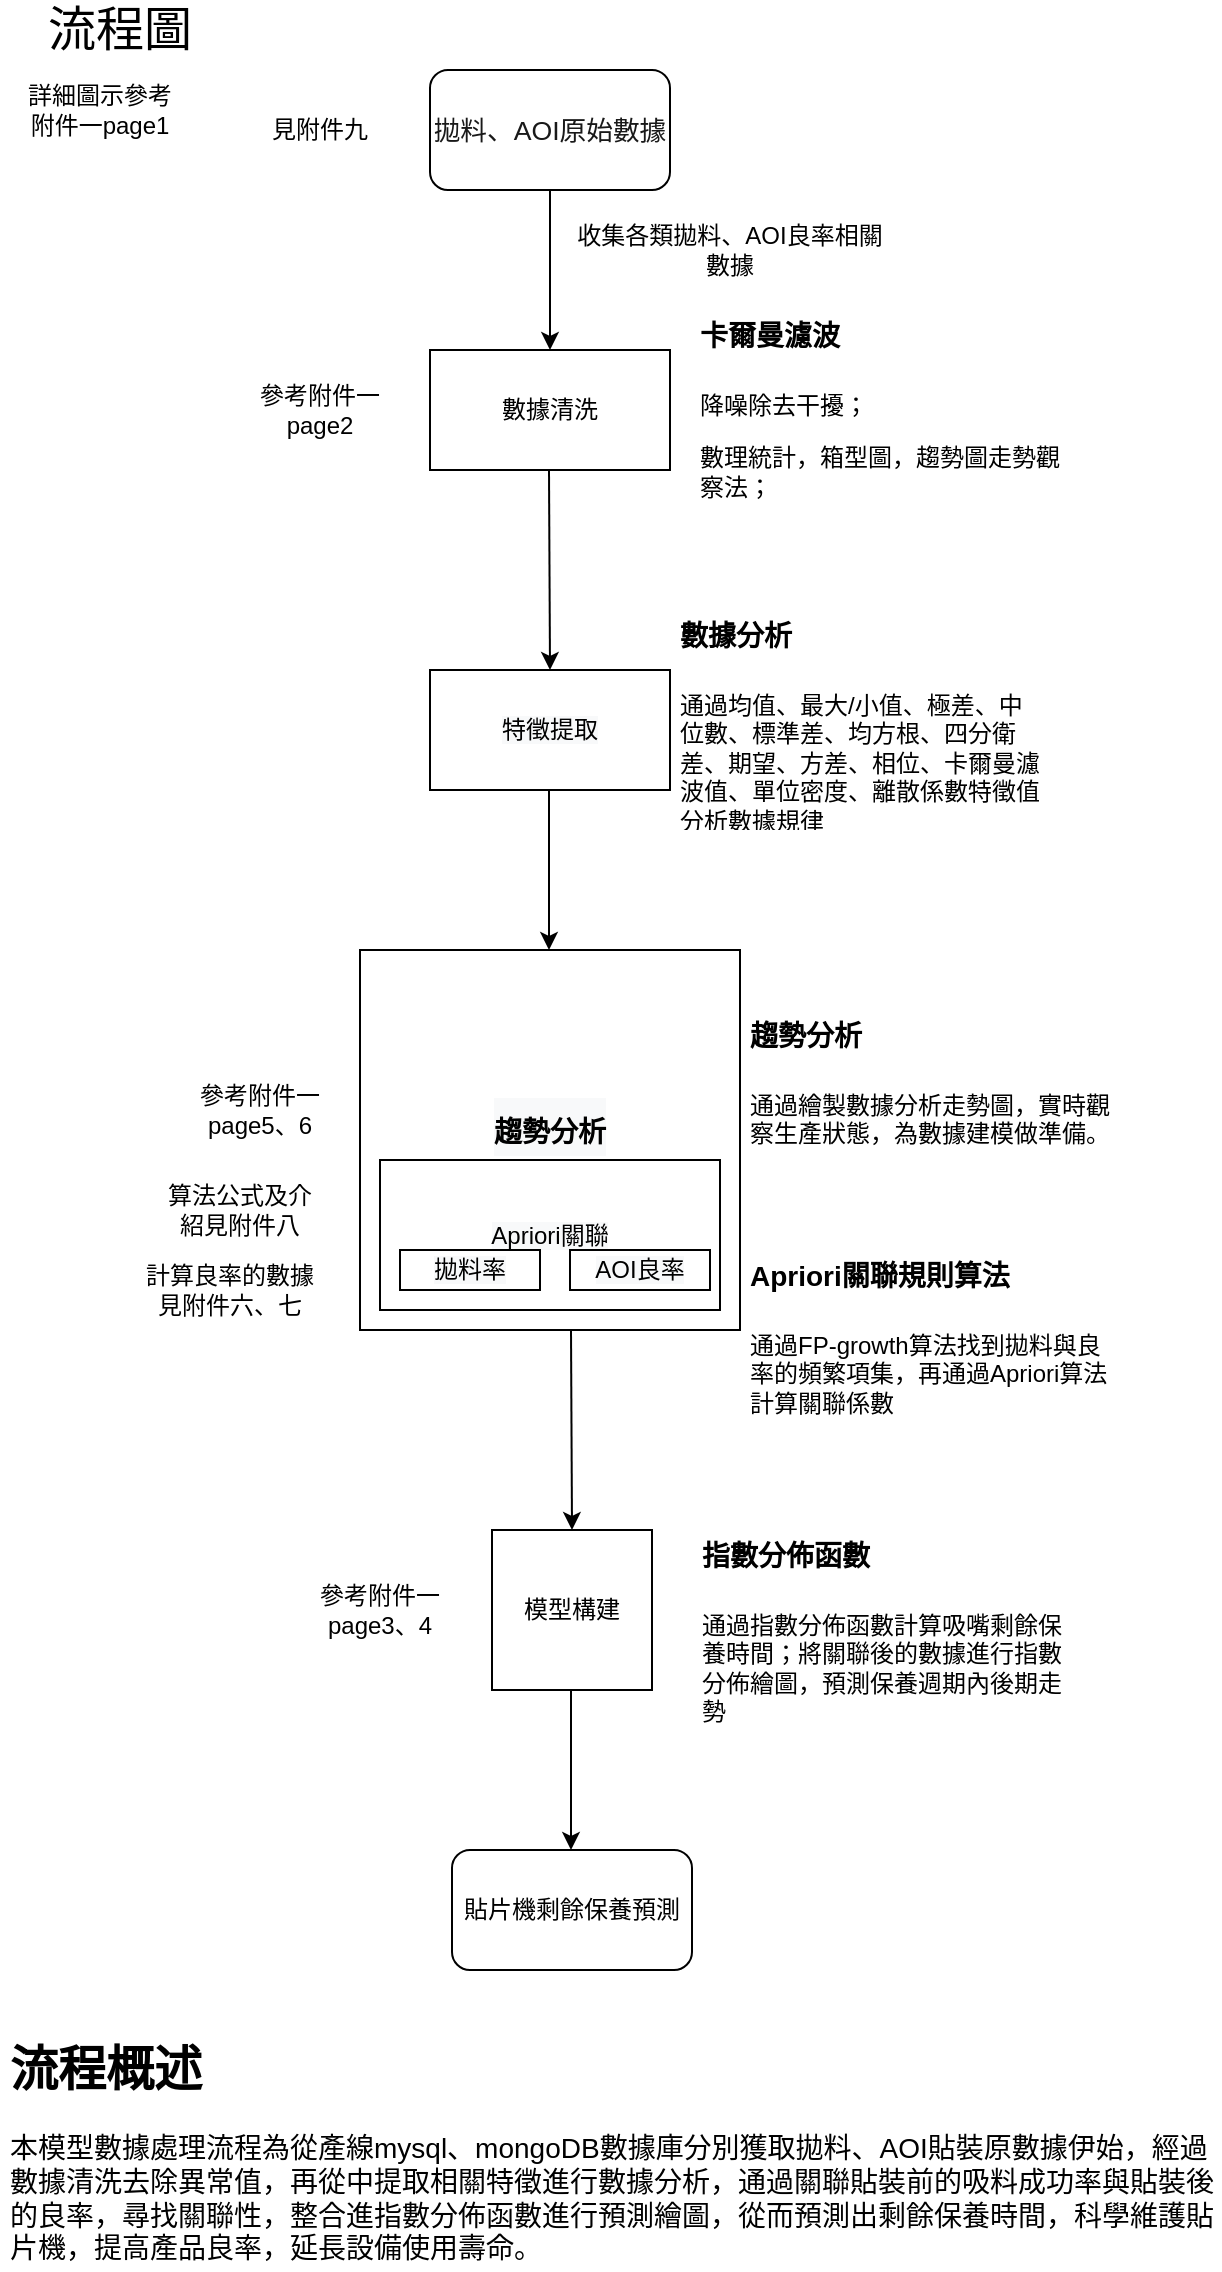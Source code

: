 <mxfile version="13.8.1" type="github">
  <diagram id="YVggR_SqwR1qEsMGm2nK" name="Page-1">
    <mxGraphModel dx="809" dy="818" grid="1" gridSize="10" guides="1" tooltips="1" connect="1" arrows="1" fold="1" page="1" pageScale="1" pageWidth="827" pageHeight="1169" math="0" shadow="0">
      <root>
        <mxCell id="0" />
        <mxCell id="1" parent="0" />
        <mxCell id="NF-i37rxTWXbvh0fXEa0-4" value="" style="endArrow=classic;html=1;exitX=0.5;exitY=1;exitDx=0;exitDy=0;" edge="1" parent="1">
          <mxGeometry width="50" height="50" relative="1" as="geometry">
            <mxPoint x="395" y="100" as="sourcePoint" />
            <mxPoint x="395" y="180" as="targetPoint" />
          </mxGeometry>
        </mxCell>
        <mxCell id="NF-i37rxTWXbvh0fXEa0-5" value="&lt;span style=&quot;color: rgb(25 , 25 , 25) ; font-size: 13.333px&quot;&gt;拋料、AOI原始數據&lt;/span&gt;" style="rounded=1;whiteSpace=wrap;html=1;" vertex="1" parent="1">
          <mxGeometry x="335" y="40" width="120" height="60" as="geometry" />
        </mxCell>
        <mxCell id="NF-i37rxTWXbvh0fXEa0-6" value="數據清洗" style="rounded=0;whiteSpace=wrap;html=1;" vertex="1" parent="1">
          <mxGeometry x="335" y="180" width="120" height="60" as="geometry" />
        </mxCell>
        <mxCell id="NF-i37rxTWXbvh0fXEa0-7" value="&lt;h1&gt;&lt;font style=&quot;font-size: 14px&quot;&gt;卡爾曼濾波&lt;/font&gt;&lt;/h1&gt;&lt;p&gt;降噪除去干擾；&lt;/p&gt;&lt;p&gt;數理統計，箱型圖，趨勢圖走勢觀察法；&lt;br&gt;&lt;/p&gt;" style="text;html=1;strokeColor=none;fillColor=none;spacing=5;spacingTop=-20;whiteSpace=wrap;overflow=hidden;rounded=0;" vertex="1" parent="1">
          <mxGeometry x="465" y="150" width="190" height="120" as="geometry" />
        </mxCell>
        <mxCell id="NF-i37rxTWXbvh0fXEa0-8" value="收集各類拋料、AOI良率相關數據" style="text;html=1;strokeColor=none;fillColor=none;align=center;verticalAlign=middle;whiteSpace=wrap;rounded=0;" vertex="1" parent="1">
          <mxGeometry x="405" y="120" width="160" height="20" as="geometry" />
        </mxCell>
        <mxCell id="NF-i37rxTWXbvh0fXEa0-11" value="" style="endArrow=classic;html=1;exitX=0.5;exitY=1;exitDx=0;exitDy=0;entryX=0.5;entryY=0;entryDx=0;entryDy=0;" edge="1" parent="1">
          <mxGeometry width="50" height="50" relative="1" as="geometry">
            <mxPoint x="394.5" y="240" as="sourcePoint" />
            <mxPoint x="395" y="340" as="targetPoint" />
          </mxGeometry>
        </mxCell>
        <mxCell id="bCzsvnsTS2TMmKOJLa1n-2" value="" style="endArrow=classic;html=1;exitX=0.5;exitY=1;exitDx=0;exitDy=0;" edge="1" parent="1">
          <mxGeometry width="50" height="50" relative="1" as="geometry">
            <mxPoint x="394.5" y="400" as="sourcePoint" />
            <mxPoint x="394.5" y="480" as="targetPoint" />
          </mxGeometry>
        </mxCell>
        <mxCell id="bCzsvnsTS2TMmKOJLa1n-3" value="模型構建" style="whiteSpace=wrap;html=1;aspect=fixed;" vertex="1" parent="1">
          <mxGeometry x="366" y="770" width="80" height="80" as="geometry" />
        </mxCell>
        <mxCell id="bCzsvnsTS2TMmKOJLa1n-4" value="" style="endArrow=classic;html=1;exitX=0.5;exitY=1;exitDx=0;exitDy=0;" edge="1" parent="1">
          <mxGeometry width="50" height="50" relative="1" as="geometry">
            <mxPoint x="405.5" y="850" as="sourcePoint" />
            <mxPoint x="405.5" y="930" as="targetPoint" />
          </mxGeometry>
        </mxCell>
        <mxCell id="bCzsvnsTS2TMmKOJLa1n-5" value="貼片機剩餘保養預測" style="rounded=1;whiteSpace=wrap;html=1;" vertex="1" parent="1">
          <mxGeometry x="346" y="930" width="120" height="60" as="geometry" />
        </mxCell>
        <mxCell id="bCzsvnsTS2TMmKOJLa1n-6" value="&lt;h1&gt;&lt;font style=&quot;font-size: 14px&quot;&gt;數據分析&lt;/font&gt;&lt;/h1&gt;&lt;p&gt;通過均值、最大/小值、極差、中位數、標準差、均方根、四分衛差、期望、方差、相位、卡爾曼濾波值、單位密度、離散係數特徵值分析數據規律&lt;/p&gt;" style="text;html=1;strokeColor=none;fillColor=none;spacing=5;spacingTop=-20;whiteSpace=wrap;overflow=hidden;rounded=0;" vertex="1" parent="1">
          <mxGeometry x="455" y="300" width="190" height="120" as="geometry" />
        </mxCell>
        <mxCell id="bCzsvnsTS2TMmKOJLa1n-10" value="&lt;h1&gt;&lt;font style=&quot;font-size: 14px&quot;&gt;Apriori關聯規則算法&lt;/font&gt;&lt;/h1&gt;&lt;p&gt;通過FP-growth算法找到拋料與良率的頻繁項集，再通過Apriori算法計算關聯係數&lt;/p&gt;" style="text;html=1;strokeColor=none;fillColor=none;spacing=5;spacingTop=-20;whiteSpace=wrap;overflow=hidden;rounded=0;" vertex="1" parent="1">
          <mxGeometry x="490" y="620" width="190" height="120" as="geometry" />
        </mxCell>
        <mxCell id="bCzsvnsTS2TMmKOJLa1n-11" value="&lt;h1&gt;&lt;span style=&quot;font-size: 14px&quot;&gt;指數分佈函數&lt;/span&gt;&lt;/h1&gt;&lt;p&gt;通過指數分佈函數計算吸嘴剩餘保養時間；將關聯後的數據進行指數分佈繪圖，預測保養週期內後期走勢&lt;/p&gt;" style="text;html=1;strokeColor=none;fillColor=none;spacing=5;spacingTop=-20;whiteSpace=wrap;overflow=hidden;rounded=0;" vertex="1" parent="1">
          <mxGeometry x="466" y="760" width="190" height="120" as="geometry" />
        </mxCell>
        <mxCell id="Jk7-eTZNPEbHa-RgvJYL-2" value="&lt;h1&gt;流程概述&lt;/h1&gt;&lt;p&gt;&lt;span style=&quot;font-size: 14px&quot;&gt;本模型數據處理流程為從產線mysql、mongoDB數據庫分別獲取拋料、AOI貼裝原數據伊始，經過數據清洗去除異常值，再從中提取相關特徵進行數據分析，通過關聯貼裝前的吸料成功率與貼裝後的良率，尋找關聯性，整合進指數分佈函數進行預測繪圖，從而預測出剩餘保養時間，科學維護貼片機，提高產品良率，延長設備使用壽命。&lt;/span&gt;&lt;/p&gt;" style="text;html=1;strokeColor=none;fillColor=none;spacing=5;spacingTop=-20;whiteSpace=wrap;overflow=hidden;rounded=0;" vertex="1" parent="1">
          <mxGeometry x="120" y="1020" width="610" height="120" as="geometry" />
        </mxCell>
        <mxCell id="Jk7-eTZNPEbHa-RgvJYL-3" value="&lt;font style=&quot;font-size: 24px&quot;&gt;流程圖&lt;/font&gt;" style="text;html=1;strokeColor=none;fillColor=none;align=center;verticalAlign=middle;whiteSpace=wrap;rounded=0;" vertex="1" parent="1">
          <mxGeometry x="120" y="10" width="120" height="20" as="geometry" />
        </mxCell>
        <mxCell id="Jk7-eTZNPEbHa-RgvJYL-5" value="" style="endArrow=classic;html=1;exitX=0.5;exitY=1;exitDx=0;exitDy=0;entryX=0.5;entryY=0;entryDx=0;entryDy=0;" edge="1" parent="1">
          <mxGeometry width="50" height="50" relative="1" as="geometry">
            <mxPoint x="405.5" y="670" as="sourcePoint" />
            <mxPoint x="406" y="770" as="targetPoint" />
          </mxGeometry>
        </mxCell>
        <mxCell id="Jk7-eTZNPEbHa-RgvJYL-7" value="&lt;h1&gt;&lt;font style=&quot;font-size: 14px&quot;&gt;趨勢分析&lt;/font&gt;&lt;/h1&gt;&lt;p&gt;通過繪製數據分析走勢圖，實時觀察生產狀態，為數據建模做準備。&lt;/p&gt;" style="text;html=1;strokeColor=none;fillColor=none;spacing=5;spacingTop=-20;whiteSpace=wrap;overflow=hidden;rounded=0;" vertex="1" parent="1">
          <mxGeometry x="490" y="500" width="190" height="120" as="geometry" />
        </mxCell>
        <mxCell id="Jk7-eTZNPEbHa-RgvJYL-8" value="&lt;meta charset=&quot;utf-8&quot;&gt;&lt;span style=&quot;color: rgb(0, 0, 0); font-family: helvetica; font-size: 12px; font-style: normal; font-weight: 400; letter-spacing: normal; text-align: center; text-indent: 0px; text-transform: none; word-spacing: 0px; background-color: rgb(248, 249, 250); display: inline; float: none;&quot;&gt;特徵提取&lt;/span&gt;" style="rounded=0;whiteSpace=wrap;html=1;" vertex="1" parent="1">
          <mxGeometry x="335" y="340" width="120" height="60" as="geometry" />
        </mxCell>
        <mxCell id="Jk7-eTZNPEbHa-RgvJYL-11" value="&lt;h1 style=&quot;color: rgb(0 , 0 , 0) ; font-family: &amp;#34;helvetica&amp;#34; ; font-style: normal ; letter-spacing: normal ; text-indent: 0px ; text-transform: none ; word-spacing: 0px ; background-color: rgb(248 , 249 , 250)&quot;&gt;&lt;font style=&quot;font-size: 14px&quot;&gt;趨勢分析&lt;/font&gt;&lt;/h1&gt;&lt;div&gt;&lt;br&gt;&lt;/div&gt;" style="whiteSpace=wrap;html=1;aspect=fixed;align=center;" vertex="1" parent="1">
          <mxGeometry x="300" y="480" width="190" height="190" as="geometry" />
        </mxCell>
        <mxCell id="Jk7-eTZNPEbHa-RgvJYL-18" value="&lt;span style=&quot;color: rgb(0 , 0 , 0) ; font-family: &amp;#34;helvetica&amp;#34; ; font-size: 12px ; font-style: normal ; font-weight: 400 ; letter-spacing: normal ; text-align: center ; text-indent: 0px ; text-transform: none ; word-spacing: 0px ; background-color: rgb(248 , 249 , 250) ; display: inline ; float: none&quot;&gt;Apriori關聯&lt;/span&gt;" style="rounded=0;whiteSpace=wrap;html=1;" vertex="1" parent="1">
          <mxGeometry x="310" y="585" width="170" height="75" as="geometry" />
        </mxCell>
        <mxCell id="Jk7-eTZNPEbHa-RgvJYL-19" value="&lt;meta charset=&quot;utf-8&quot;&gt;&lt;span style=&quot;color: rgb(0, 0, 0); font-family: helvetica; font-size: 12px; font-style: normal; font-weight: 400; letter-spacing: normal; text-align: center; text-indent: 0px; text-transform: none; word-spacing: 0px; background-color: rgb(248, 249, 250); display: inline; float: none;&quot;&gt;AOI良率&lt;/span&gt;" style="rounded=0;whiteSpace=wrap;html=1;" vertex="1" parent="1">
          <mxGeometry x="405" y="630" width="70" height="20" as="geometry" />
        </mxCell>
        <mxCell id="Jk7-eTZNPEbHa-RgvJYL-20" value="&lt;meta charset=&quot;utf-8&quot;&gt;&lt;span style=&quot;color: rgb(0, 0, 0); font-family: helvetica; font-size: 12px; font-style: normal; font-weight: 400; letter-spacing: normal; text-align: center; text-indent: 0px; text-transform: none; word-spacing: 0px; background-color: rgb(248, 249, 250); display: inline; float: none;&quot;&gt;拋料率&lt;/span&gt;" style="rounded=0;whiteSpace=wrap;html=1;" vertex="1" parent="1">
          <mxGeometry x="320" y="630" width="70" height="20" as="geometry" />
        </mxCell>
        <mxCell id="Jk7-eTZNPEbHa-RgvJYL-21" value="參考附件一page2" style="text;html=1;strokeColor=none;fillColor=none;align=center;verticalAlign=middle;whiteSpace=wrap;rounded=0;" vertex="1" parent="1">
          <mxGeometry x="240" y="200" width="80" height="20" as="geometry" />
        </mxCell>
        <mxCell id="Jk7-eTZNPEbHa-RgvJYL-22" value="參考附件一page5、6" style="text;html=1;strokeColor=none;fillColor=none;align=center;verticalAlign=middle;whiteSpace=wrap;rounded=0;" vertex="1" parent="1">
          <mxGeometry x="210" y="550" width="80" height="20" as="geometry" />
        </mxCell>
        <mxCell id="Jk7-eTZNPEbHa-RgvJYL-23" value="參考附件一page3、4" style="text;html=1;strokeColor=none;fillColor=none;align=center;verticalAlign=middle;whiteSpace=wrap;rounded=0;" vertex="1" parent="1">
          <mxGeometry x="270" y="800" width="80" height="20" as="geometry" />
        </mxCell>
        <mxCell id="Jk7-eTZNPEbHa-RgvJYL-24" value="詳細圖示參考附件一page1" style="text;html=1;strokeColor=none;fillColor=none;align=center;verticalAlign=middle;whiteSpace=wrap;rounded=0;" vertex="1" parent="1">
          <mxGeometry x="130" y="50" width="80" height="20" as="geometry" />
        </mxCell>
        <mxCell id="Jk7-eTZNPEbHa-RgvJYL-25" value="見附件九" style="text;html=1;strokeColor=none;fillColor=none;align=center;verticalAlign=middle;whiteSpace=wrap;rounded=0;" vertex="1" parent="1">
          <mxGeometry x="240" y="60" width="80" height="20" as="geometry" />
        </mxCell>
        <mxCell id="Jk7-eTZNPEbHa-RgvJYL-27" value="算法公式及介紹見附件八" style="text;html=1;strokeColor=none;fillColor=none;align=center;verticalAlign=middle;whiteSpace=wrap;rounded=0;" vertex="1" parent="1">
          <mxGeometry x="200" y="600" width="80" height="20" as="geometry" />
        </mxCell>
        <mxCell id="Jk7-eTZNPEbHa-RgvJYL-28" value="計算良率的數據見附件六、七" style="text;html=1;strokeColor=none;fillColor=none;align=center;verticalAlign=middle;whiteSpace=wrap;rounded=0;" vertex="1" parent="1">
          <mxGeometry x="190" y="640" width="90" height="20" as="geometry" />
        </mxCell>
      </root>
    </mxGraphModel>
  </diagram>
</mxfile>
